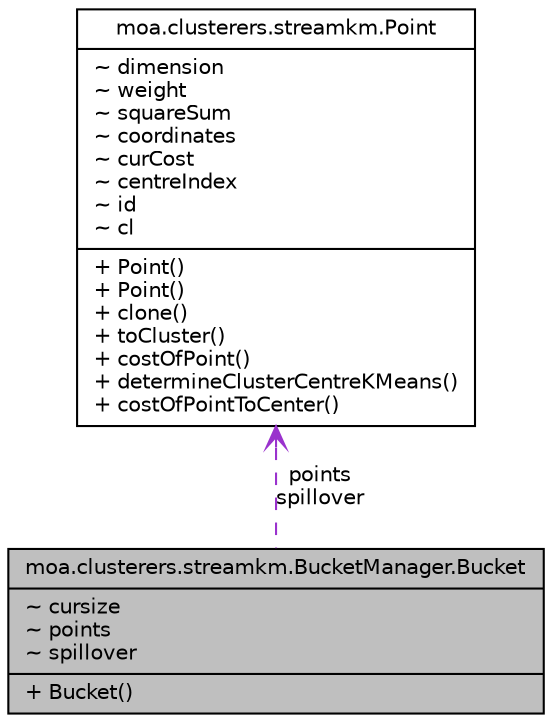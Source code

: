 digraph G
{
  edge [fontname="Helvetica",fontsize="10",labelfontname="Helvetica",labelfontsize="10"];
  node [fontname="Helvetica",fontsize="10",shape=record];
  Node1 [label="{moa.clusterers.streamkm.BucketManager.Bucket\n|~ cursize\l~ points\l~ spillover\l|+ Bucket()\l}",height=0.2,width=0.4,color="black", fillcolor="grey75", style="filled" fontcolor="black"];
  Node2 -> Node1 [dir=back,color="darkorchid3",fontsize="10",style="dashed",label="points\nspillover",arrowtail="open",fontname="Helvetica"];
  Node2 [label="{moa.clusterers.streamkm.Point\n|~ dimension\l~ weight\l~ squareSum\l~ coordinates\l~ curCost\l~ centreIndex\l~ id\l~ cl\l|+ Point()\l+ Point()\l+ clone()\l+ toCluster()\l+ costOfPoint()\l+ determineClusterCentreKMeans()\l+ costOfPointToCenter()\l}",height=0.2,width=0.4,color="black", fillcolor="white", style="filled",URL="$classmoa_1_1clusterers_1_1streamkm_1_1Point.html"];
}
